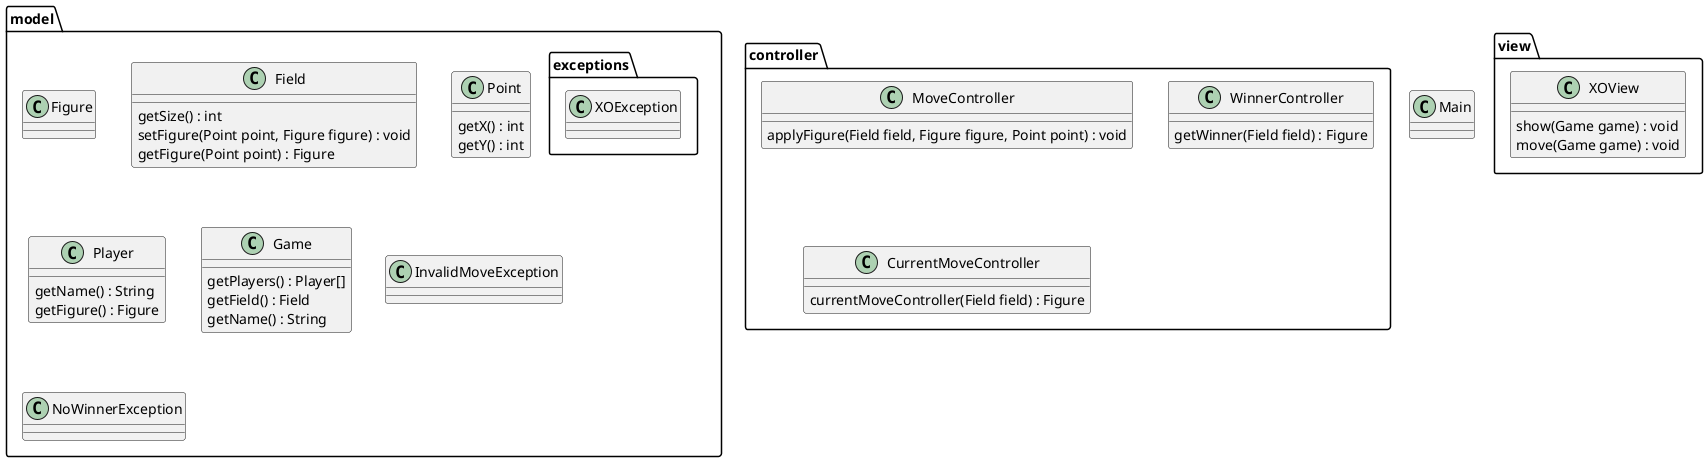 @startuml

class Main

package model {
    class Figure {

    }

    class Field{
        getSize() : int
        setFigure(Point point, Figure figure) : void
        getFigure(Point point) : Figure
    }

    class Point {
        getX() : int
        getY() : int
    }

    class Player {
        getName() : String
        getFigure() : Figure
    }

    class Game {
        getPlayers() : Player[]
        getField() : Field
        getName() : String
    }

    package exceptions {
        class XOException
    }

    class InvalidMoveException {

    }

    class NoWinnerException {

    }

}

package view {

    class XOView {
        show(Game game) : void
        move(Game game) : void
    }

}

package controller {
    class MoveController {
        applyFigure(Field field, Figure figure, Point point) : void
    }

    class WinnerController {
        getWinner(Field field) : Figure
    }

    class CurrentMoveController {
        currentMoveController(Field field) : Figure
    }
}
@enduml